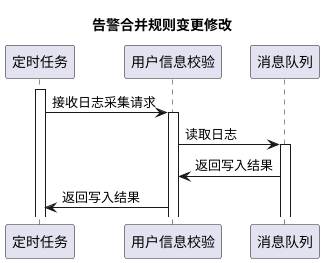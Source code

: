 @startuml
title 	告警合并规则变更修改


participant "定时任务" as A
participant "用户信息校验" as B
participant "消息队列" as D


activate A


A   -> B:接收日志采集请求
activate B

B   -> D:读取日志
activate D

D -> B:返回写入结果
B -> A:返回写入结果

@enduml